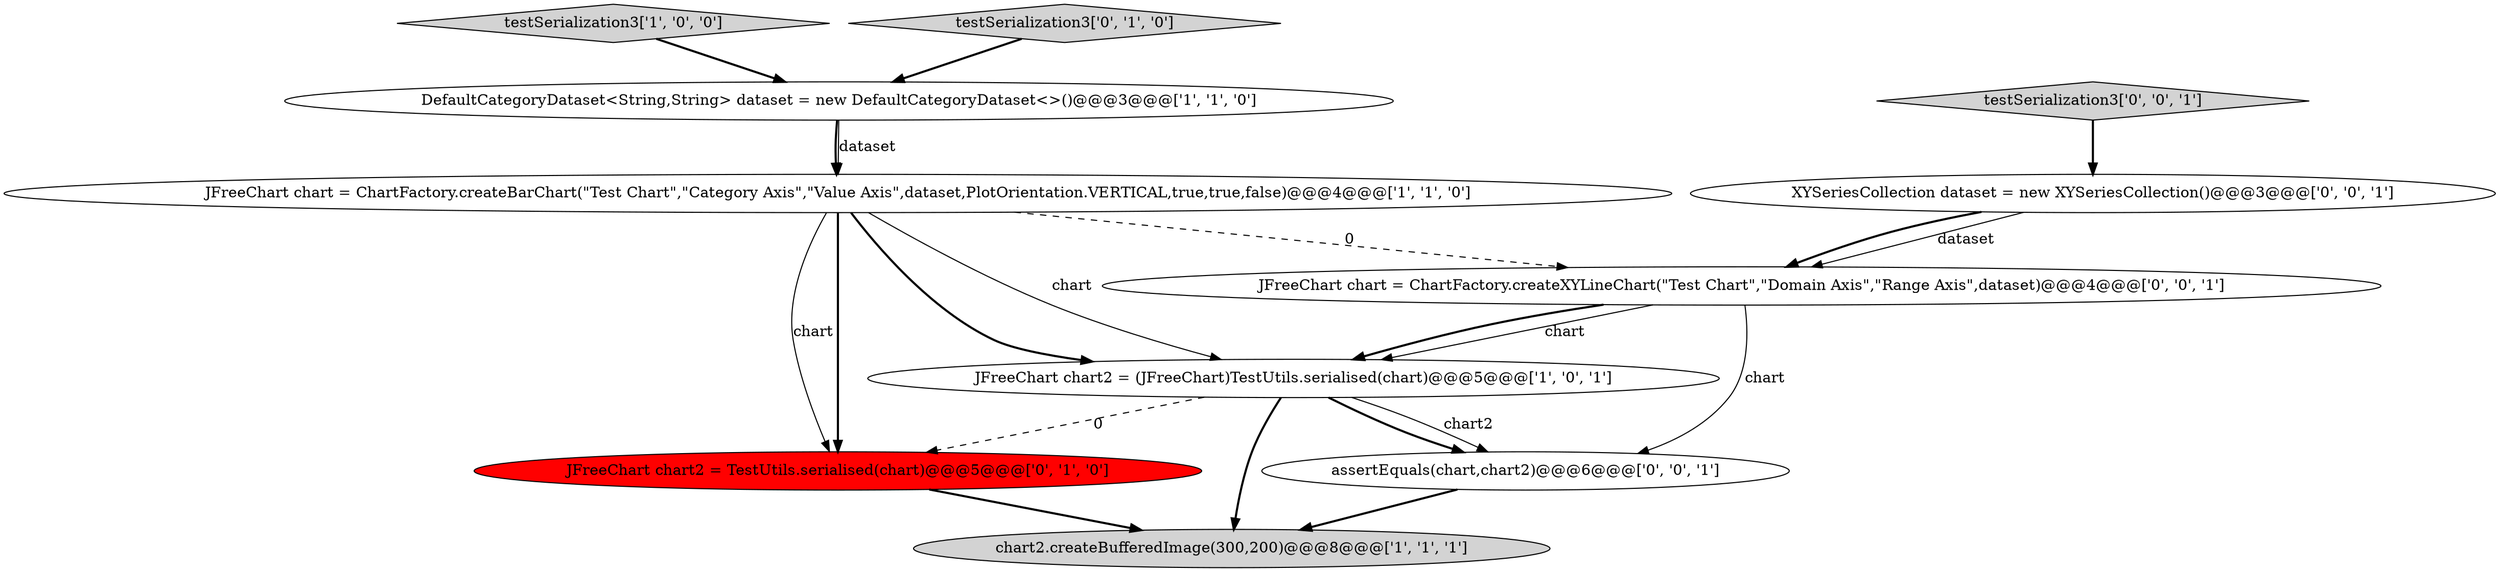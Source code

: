 digraph {
7 [style = filled, label = "testSerialization3['0', '0', '1']", fillcolor = lightgray, shape = diamond image = "AAA0AAABBB3BBB"];
0 [style = filled, label = "JFreeChart chart2 = (JFreeChart)TestUtils.serialised(chart)@@@5@@@['1', '0', '1']", fillcolor = white, shape = ellipse image = "AAA0AAABBB1BBB"];
1 [style = filled, label = "JFreeChart chart = ChartFactory.createBarChart(\"Test Chart\",\"Category Axis\",\"Value Axis\",dataset,PlotOrientation.VERTICAL,true,true,false)@@@4@@@['1', '1', '0']", fillcolor = white, shape = ellipse image = "AAA0AAABBB1BBB"];
8 [style = filled, label = "assertEquals(chart,chart2)@@@6@@@['0', '0', '1']", fillcolor = white, shape = ellipse image = "AAA0AAABBB3BBB"];
4 [style = filled, label = "testSerialization3['1', '0', '0']", fillcolor = lightgray, shape = diamond image = "AAA0AAABBB1BBB"];
10 [style = filled, label = "XYSeriesCollection dataset = new XYSeriesCollection()@@@3@@@['0', '0', '1']", fillcolor = white, shape = ellipse image = "AAA0AAABBB3BBB"];
3 [style = filled, label = "chart2.createBufferedImage(300,200)@@@8@@@['1', '1', '1']", fillcolor = lightgray, shape = ellipse image = "AAA0AAABBB1BBB"];
9 [style = filled, label = "JFreeChart chart = ChartFactory.createXYLineChart(\"Test Chart\",\"Domain Axis\",\"Range Axis\",dataset)@@@4@@@['0', '0', '1']", fillcolor = white, shape = ellipse image = "AAA0AAABBB3BBB"];
2 [style = filled, label = "DefaultCategoryDataset<String,String> dataset = new DefaultCategoryDataset<>()@@@3@@@['1', '1', '0']", fillcolor = white, shape = ellipse image = "AAA0AAABBB1BBB"];
6 [style = filled, label = "testSerialization3['0', '1', '0']", fillcolor = lightgray, shape = diamond image = "AAA0AAABBB2BBB"];
5 [style = filled, label = "JFreeChart chart2 = TestUtils.serialised(chart)@@@5@@@['0', '1', '0']", fillcolor = red, shape = ellipse image = "AAA1AAABBB2BBB"];
1->5 [style = bold, label=""];
0->3 [style = bold, label=""];
5->3 [style = bold, label=""];
0->8 [style = solid, label="chart2"];
9->0 [style = bold, label=""];
0->5 [style = dashed, label="0"];
7->10 [style = bold, label=""];
9->8 [style = solid, label="chart"];
2->1 [style = bold, label=""];
8->3 [style = bold, label=""];
1->9 [style = dashed, label="0"];
1->0 [style = bold, label=""];
4->2 [style = bold, label=""];
1->0 [style = solid, label="chart"];
6->2 [style = bold, label=""];
1->5 [style = solid, label="chart"];
10->9 [style = solid, label="dataset"];
2->1 [style = solid, label="dataset"];
0->8 [style = bold, label=""];
10->9 [style = bold, label=""];
9->0 [style = solid, label="chart"];
}
